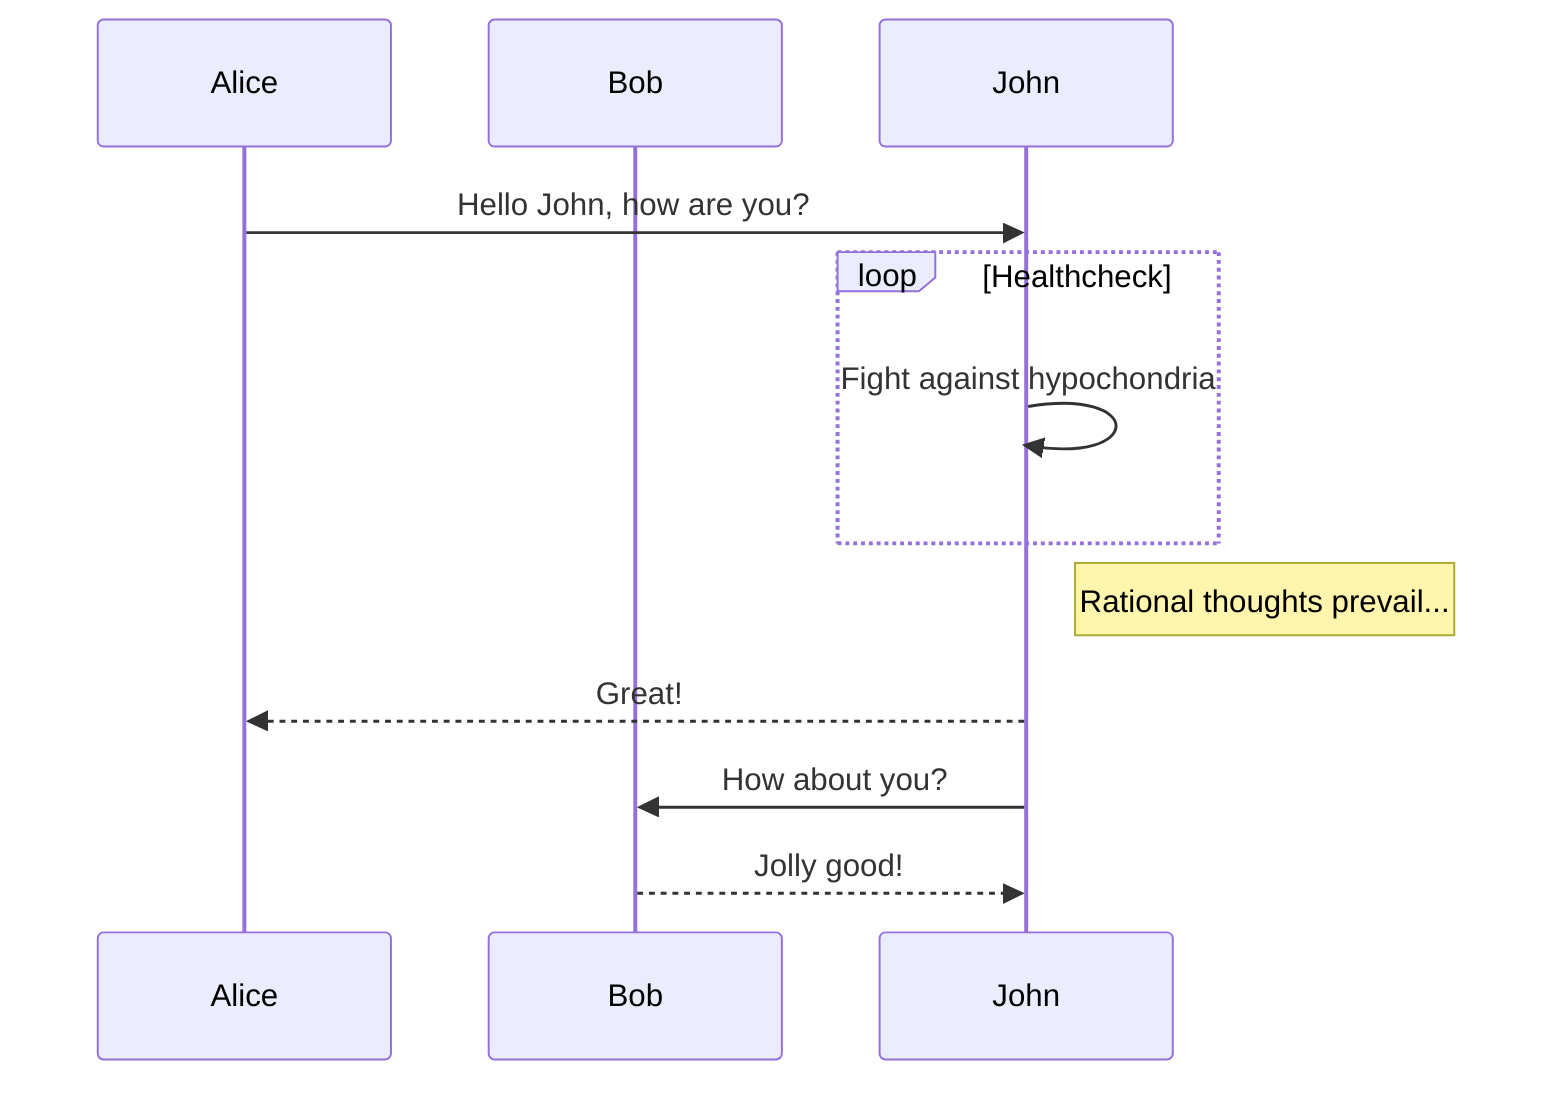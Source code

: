 sequenceDiagram
    participant Alice
    participant Bob
    Alice->>John: Hello John, how are you?
    loop Healthcheck
        John->>John: Fight against hypochondria
    end
    Note right of John: Rational thoughts prevail...
    John-->>Alice: Great!
    John->>Bob: How about you?
    Bob-->>John: Jolly good!